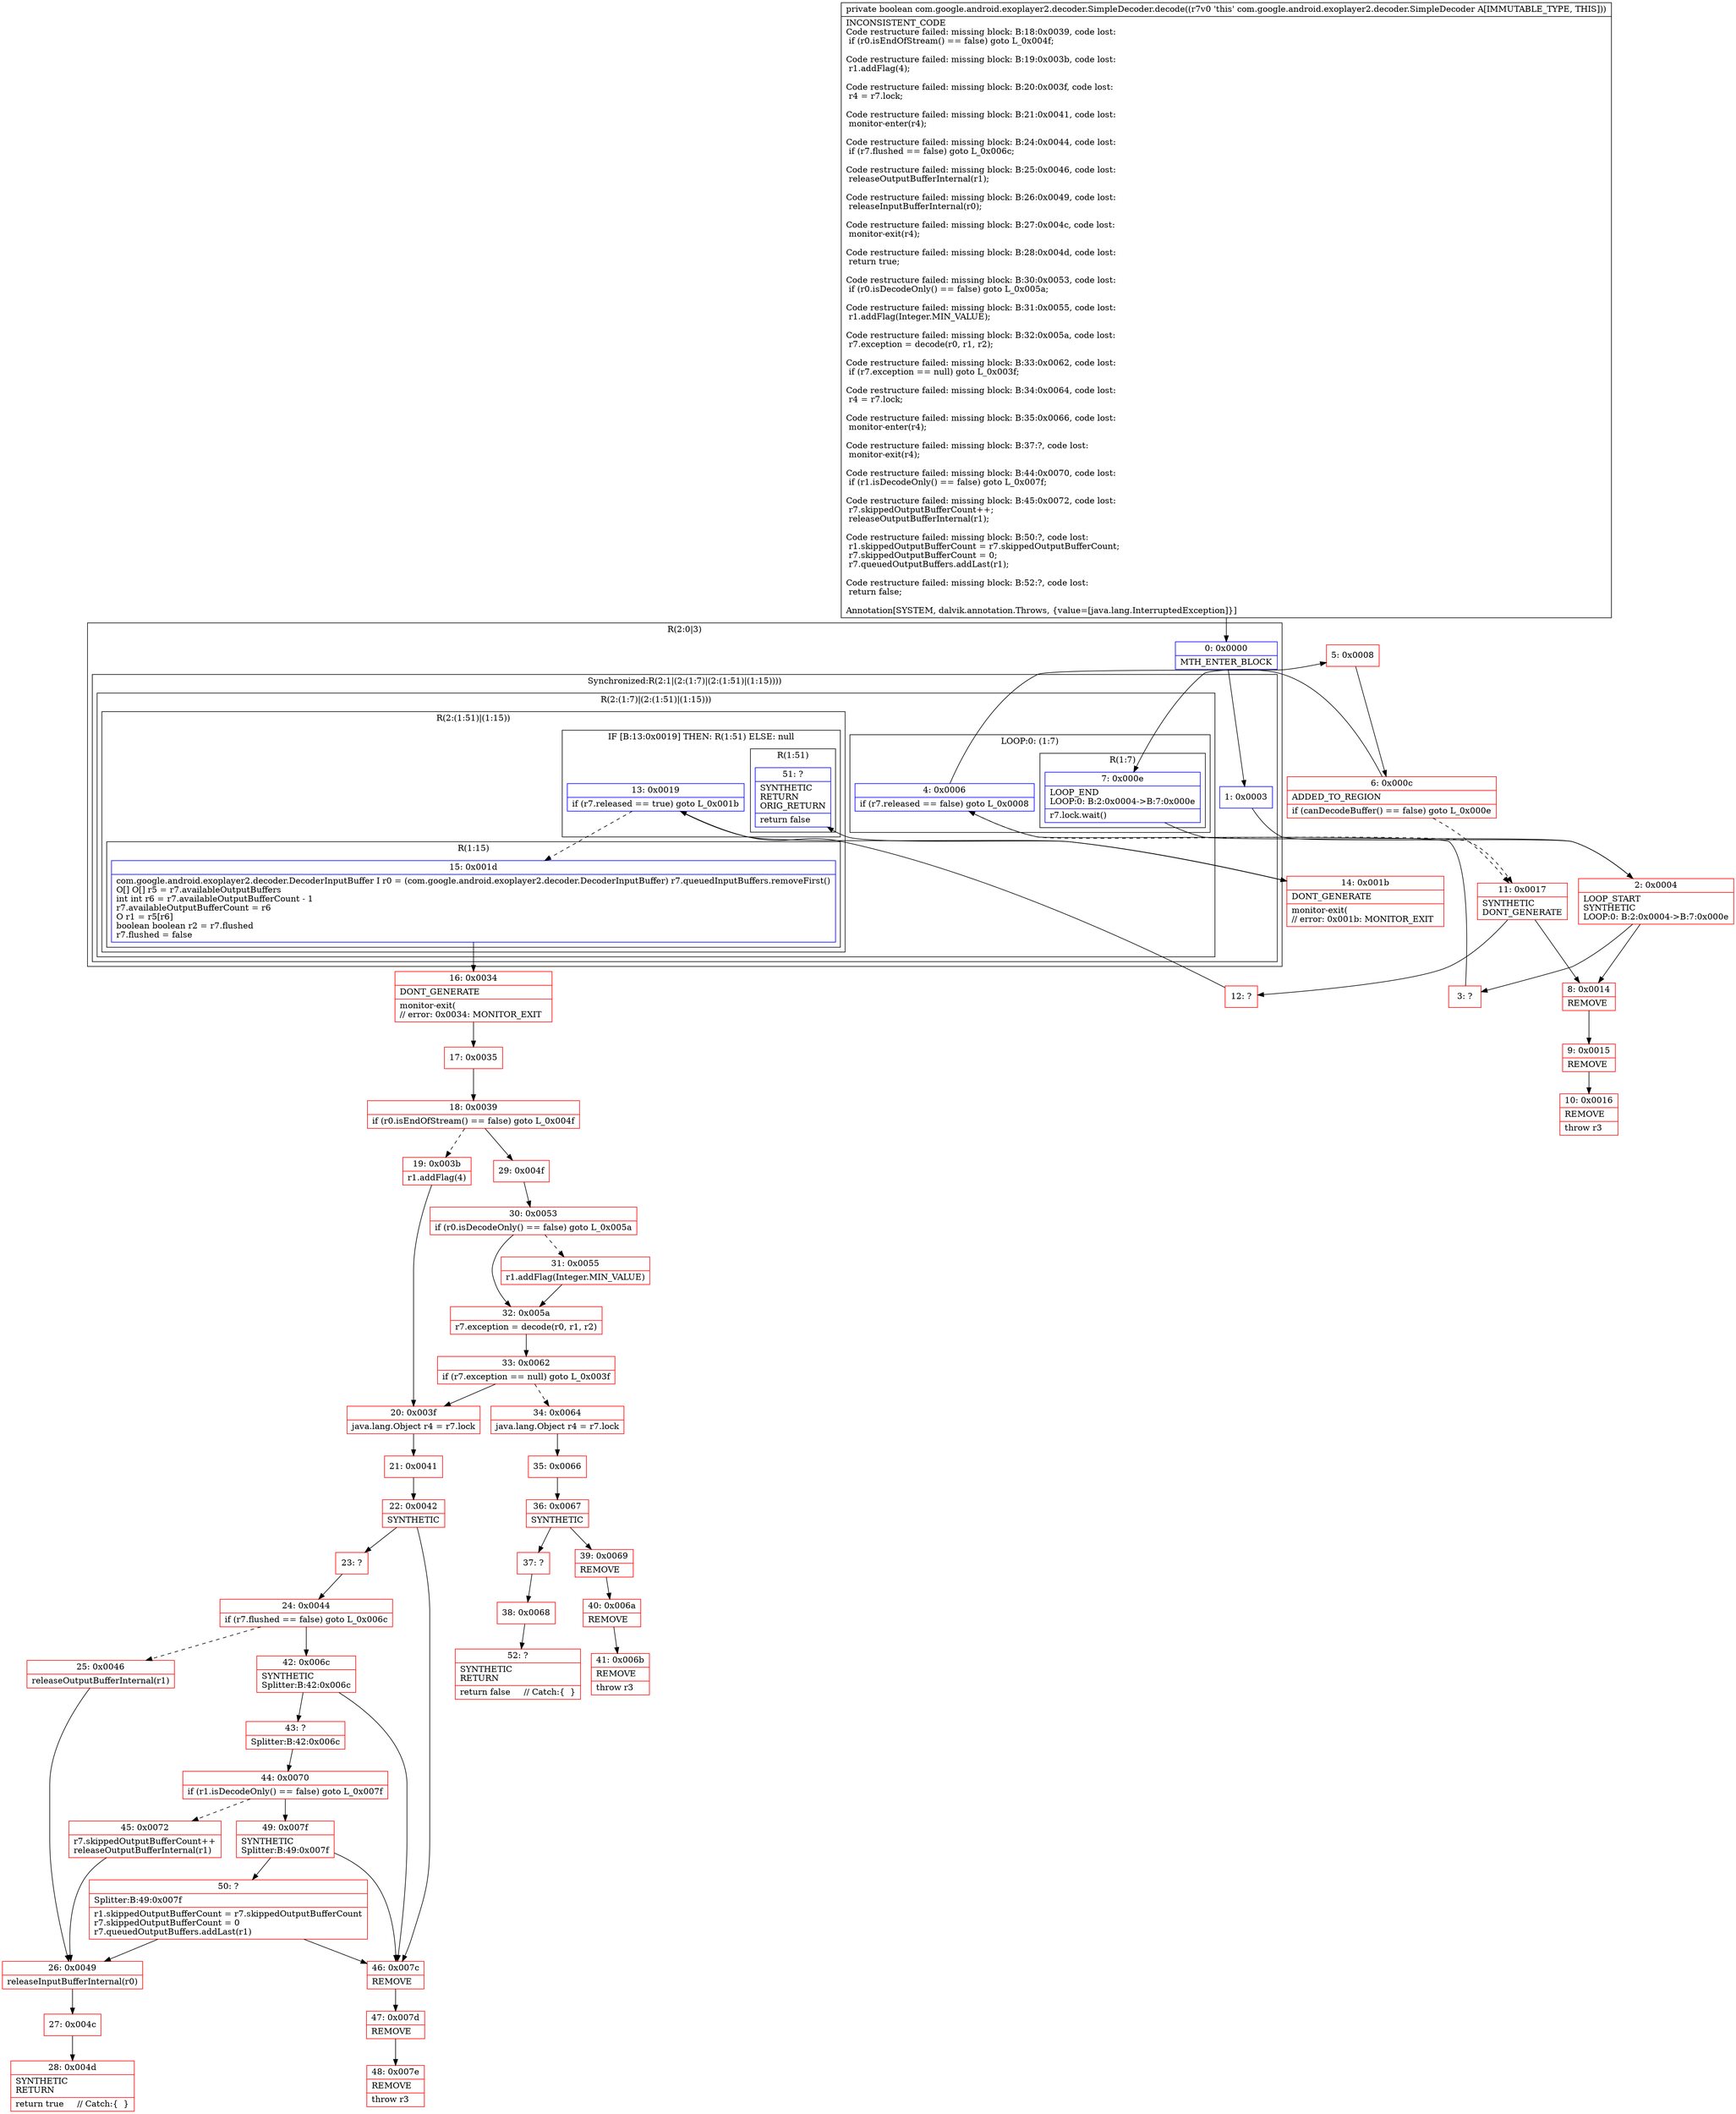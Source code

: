 digraph "CFG forcom.google.android.exoplayer2.decoder.SimpleDecoder.decode()Z" {
subgraph cluster_Region_789913928 {
label = "R(2:0|3)";
node [shape=record,color=blue];
Node_0 [shape=record,label="{0\:\ 0x0000|MTH_ENTER_BLOCK\l}"];
subgraph cluster_SynchronizedRegion_1987771326 {
label = "Synchronized:R(2:1|(2:(1:7)|(2:(1:51)|(1:15))))";
node [shape=record,color=blue];
Node_1 [shape=record,label="{1\:\ 0x0003}"];
subgraph cluster_Region_1908530851 {
label = "R(2:(1:7)|(2:(1:51)|(1:15)))";
node [shape=record,color=blue];
subgraph cluster_LoopRegion_469426589 {
label = "LOOP:0: (1:7)";
node [shape=record,color=blue];
Node_4 [shape=record,label="{4\:\ 0x0006|if (r7.released == false) goto L_0x0008\l}"];
subgraph cluster_Region_501451979 {
label = "R(1:7)";
node [shape=record,color=blue];
Node_7 [shape=record,label="{7\:\ 0x000e|LOOP_END\lLOOP:0: B:2:0x0004\-\>B:7:0x000e\l|r7.lock.wait()\l}"];
}
}
subgraph cluster_Region_1021653954 {
label = "R(2:(1:51)|(1:15))";
node [shape=record,color=blue];
subgraph cluster_IfRegion_1135527483 {
label = "IF [B:13:0x0019] THEN: R(1:51) ELSE: null";
node [shape=record,color=blue];
Node_13 [shape=record,label="{13\:\ 0x0019|if (r7.released == true) goto L_0x001b\l}"];
subgraph cluster_Region_252981722 {
label = "R(1:51)";
node [shape=record,color=blue];
Node_51 [shape=record,label="{51\:\ ?|SYNTHETIC\lRETURN\lORIG_RETURN\l|return false\l}"];
}
}
subgraph cluster_Region_614805020 {
label = "R(1:15)";
node [shape=record,color=blue];
Node_15 [shape=record,label="{15\:\ 0x001d|com.google.android.exoplayer2.decoder.DecoderInputBuffer I r0 = (com.google.android.exoplayer2.decoder.DecoderInputBuffer) r7.queuedInputBuffers.removeFirst()\lO[] O[] r5 = r7.availableOutputBuffers\lint int r6 = r7.availableOutputBufferCount \- 1\lr7.availableOutputBufferCount = r6\lO r1 = r5[r6]\lboolean boolean r2 = r7.flushed\lr7.flushed = false\l}"];
}
}
}
}
}
Node_2 [shape=record,color=red,label="{2\:\ 0x0004|LOOP_START\lSYNTHETIC\lLOOP:0: B:2:0x0004\-\>B:7:0x000e\l}"];
Node_3 [shape=record,color=red,label="{3\:\ ?}"];
Node_5 [shape=record,color=red,label="{5\:\ 0x0008}"];
Node_6 [shape=record,color=red,label="{6\:\ 0x000c|ADDED_TO_REGION\l|if (canDecodeBuffer() == false) goto L_0x000e\l}"];
Node_8 [shape=record,color=red,label="{8\:\ 0x0014|REMOVE\l}"];
Node_9 [shape=record,color=red,label="{9\:\ 0x0015|REMOVE\l}"];
Node_10 [shape=record,color=red,label="{10\:\ 0x0016|REMOVE\l|throw r3\l}"];
Node_11 [shape=record,color=red,label="{11\:\ 0x0017|SYNTHETIC\lDONT_GENERATE\l}"];
Node_12 [shape=record,color=red,label="{12\:\ ?}"];
Node_14 [shape=record,color=red,label="{14\:\ 0x001b|DONT_GENERATE\l|monitor\-exit(\l\/\/ error: 0x001b: MONITOR_EXIT  \l}"];
Node_16 [shape=record,color=red,label="{16\:\ 0x0034|DONT_GENERATE\l|monitor\-exit(\l\/\/ error: 0x0034: MONITOR_EXIT  \l}"];
Node_17 [shape=record,color=red,label="{17\:\ 0x0035}"];
Node_18 [shape=record,color=red,label="{18\:\ 0x0039|if (r0.isEndOfStream() == false) goto L_0x004f\l}"];
Node_19 [shape=record,color=red,label="{19\:\ 0x003b|r1.addFlag(4)\l}"];
Node_20 [shape=record,color=red,label="{20\:\ 0x003f|java.lang.Object r4 = r7.lock\l}"];
Node_21 [shape=record,color=red,label="{21\:\ 0x0041}"];
Node_22 [shape=record,color=red,label="{22\:\ 0x0042|SYNTHETIC\l}"];
Node_23 [shape=record,color=red,label="{23\:\ ?}"];
Node_24 [shape=record,color=red,label="{24\:\ 0x0044|if (r7.flushed == false) goto L_0x006c\l}"];
Node_25 [shape=record,color=red,label="{25\:\ 0x0046|releaseOutputBufferInternal(r1)\l}"];
Node_26 [shape=record,color=red,label="{26\:\ 0x0049|releaseInputBufferInternal(r0)\l}"];
Node_27 [shape=record,color=red,label="{27\:\ 0x004c}"];
Node_28 [shape=record,color=red,label="{28\:\ 0x004d|SYNTHETIC\lRETURN\l|return true     \/\/ Catch:\{  \}\l}"];
Node_29 [shape=record,color=red,label="{29\:\ 0x004f}"];
Node_30 [shape=record,color=red,label="{30\:\ 0x0053|if (r0.isDecodeOnly() == false) goto L_0x005a\l}"];
Node_31 [shape=record,color=red,label="{31\:\ 0x0055|r1.addFlag(Integer.MIN_VALUE)\l}"];
Node_32 [shape=record,color=red,label="{32\:\ 0x005a|r7.exception = decode(r0, r1, r2)\l}"];
Node_33 [shape=record,color=red,label="{33\:\ 0x0062|if (r7.exception == null) goto L_0x003f\l}"];
Node_34 [shape=record,color=red,label="{34\:\ 0x0064|java.lang.Object r4 = r7.lock\l}"];
Node_35 [shape=record,color=red,label="{35\:\ 0x0066}"];
Node_36 [shape=record,color=red,label="{36\:\ 0x0067|SYNTHETIC\l}"];
Node_37 [shape=record,color=red,label="{37\:\ ?}"];
Node_38 [shape=record,color=red,label="{38\:\ 0x0068}"];
Node_39 [shape=record,color=red,label="{39\:\ 0x0069|REMOVE\l}"];
Node_40 [shape=record,color=red,label="{40\:\ 0x006a|REMOVE\l}"];
Node_41 [shape=record,color=red,label="{41\:\ 0x006b|REMOVE\l|throw r3\l}"];
Node_42 [shape=record,color=red,label="{42\:\ 0x006c|SYNTHETIC\lSplitter:B:42:0x006c\l}"];
Node_43 [shape=record,color=red,label="{43\:\ ?|Splitter:B:42:0x006c\l}"];
Node_44 [shape=record,color=red,label="{44\:\ 0x0070|if (r1.isDecodeOnly() == false) goto L_0x007f\l}"];
Node_45 [shape=record,color=red,label="{45\:\ 0x0072|r7.skippedOutputBufferCount++\lreleaseOutputBufferInternal(r1)\l}"];
Node_46 [shape=record,color=red,label="{46\:\ 0x007c|REMOVE\l}"];
Node_47 [shape=record,color=red,label="{47\:\ 0x007d|REMOVE\l}"];
Node_48 [shape=record,color=red,label="{48\:\ 0x007e|REMOVE\l|throw r3\l}"];
Node_49 [shape=record,color=red,label="{49\:\ 0x007f|SYNTHETIC\lSplitter:B:49:0x007f\l}"];
Node_50 [shape=record,color=red,label="{50\:\ ?|Splitter:B:49:0x007f\l|r1.skippedOutputBufferCount = r7.skippedOutputBufferCount\lr7.skippedOutputBufferCount = 0\lr7.queuedOutputBuffers.addLast(r1)\l}"];
Node_52 [shape=record,color=red,label="{52\:\ ?|SYNTHETIC\lRETURN\l|return false     \/\/ Catch:\{  \}\l}"];
MethodNode[shape=record,label="{private boolean com.google.android.exoplayer2.decoder.SimpleDecoder.decode((r7v0 'this' com.google.android.exoplayer2.decoder.SimpleDecoder A[IMMUTABLE_TYPE, THIS]))  | INCONSISTENT_CODE\lCode restructure failed: missing block: B:18:0x0039, code lost:\l    if (r0.isEndOfStream() == false) goto L_0x004f;\l\lCode restructure failed: missing block: B:19:0x003b, code lost:\l    r1.addFlag(4);\l\lCode restructure failed: missing block: B:20:0x003f, code lost:\l    r4 = r7.lock;\l\lCode restructure failed: missing block: B:21:0x0041, code lost:\l    monitor\-enter(r4);\l\lCode restructure failed: missing block: B:24:0x0044, code lost:\l    if (r7.flushed == false) goto L_0x006c;\l\lCode restructure failed: missing block: B:25:0x0046, code lost:\l    releaseOutputBufferInternal(r1);\l\lCode restructure failed: missing block: B:26:0x0049, code lost:\l    releaseInputBufferInternal(r0);\l\lCode restructure failed: missing block: B:27:0x004c, code lost:\l    monitor\-exit(r4);\l\lCode restructure failed: missing block: B:28:0x004d, code lost:\l    return true;\l\lCode restructure failed: missing block: B:30:0x0053, code lost:\l    if (r0.isDecodeOnly() == false) goto L_0x005a;\l\lCode restructure failed: missing block: B:31:0x0055, code lost:\l    r1.addFlag(Integer.MIN_VALUE);\l\lCode restructure failed: missing block: B:32:0x005a, code lost:\l    r7.exception = decode(r0, r1, r2);\l\lCode restructure failed: missing block: B:33:0x0062, code lost:\l    if (r7.exception == null) goto L_0x003f;\l\lCode restructure failed: missing block: B:34:0x0064, code lost:\l    r4 = r7.lock;\l\lCode restructure failed: missing block: B:35:0x0066, code lost:\l    monitor\-enter(r4);\l\lCode restructure failed: missing block: B:37:?, code lost:\l    monitor\-exit(r4);\l\lCode restructure failed: missing block: B:44:0x0070, code lost:\l    if (r1.isDecodeOnly() == false) goto L_0x007f;\l\lCode restructure failed: missing block: B:45:0x0072, code lost:\l    r7.skippedOutputBufferCount++;\l    releaseOutputBufferInternal(r1);\l\lCode restructure failed: missing block: B:50:?, code lost:\l    r1.skippedOutputBufferCount = r7.skippedOutputBufferCount;\l    r7.skippedOutputBufferCount = 0;\l    r7.queuedOutputBuffers.addLast(r1);\l\lCode restructure failed: missing block: B:52:?, code lost:\l    return false;\l\lAnnotation[SYSTEM, dalvik.annotation.Throws, \{value=[java.lang.InterruptedException]\}]\l}"];
MethodNode -> Node_0;
Node_0 -> Node_1;
Node_1 -> Node_2;
Node_4 -> Node_5;
Node_4 -> Node_11[style=dashed];
Node_7 -> Node_2;
Node_13 -> Node_14;
Node_13 -> Node_15[style=dashed];
Node_15 -> Node_16;
Node_2 -> Node_3;
Node_2 -> Node_8;
Node_3 -> Node_4;
Node_5 -> Node_6;
Node_6 -> Node_7;
Node_6 -> Node_11[style=dashed];
Node_8 -> Node_9;
Node_9 -> Node_10;
Node_11 -> Node_12;
Node_11 -> Node_8;
Node_12 -> Node_13;
Node_14 -> Node_51;
Node_16 -> Node_17;
Node_17 -> Node_18;
Node_18 -> Node_19[style=dashed];
Node_18 -> Node_29;
Node_19 -> Node_20;
Node_20 -> Node_21;
Node_21 -> Node_22;
Node_22 -> Node_23;
Node_22 -> Node_46;
Node_23 -> Node_24;
Node_24 -> Node_25[style=dashed];
Node_24 -> Node_42;
Node_25 -> Node_26;
Node_26 -> Node_27;
Node_27 -> Node_28;
Node_29 -> Node_30;
Node_30 -> Node_31[style=dashed];
Node_30 -> Node_32;
Node_31 -> Node_32;
Node_32 -> Node_33;
Node_33 -> Node_20;
Node_33 -> Node_34[style=dashed];
Node_34 -> Node_35;
Node_35 -> Node_36;
Node_36 -> Node_37;
Node_36 -> Node_39;
Node_37 -> Node_38;
Node_38 -> Node_52;
Node_39 -> Node_40;
Node_40 -> Node_41;
Node_42 -> Node_43;
Node_42 -> Node_46;
Node_43 -> Node_44;
Node_44 -> Node_45[style=dashed];
Node_44 -> Node_49;
Node_45 -> Node_26;
Node_46 -> Node_47;
Node_47 -> Node_48;
Node_49 -> Node_50;
Node_49 -> Node_46;
Node_50 -> Node_46;
Node_50 -> Node_26;
}

